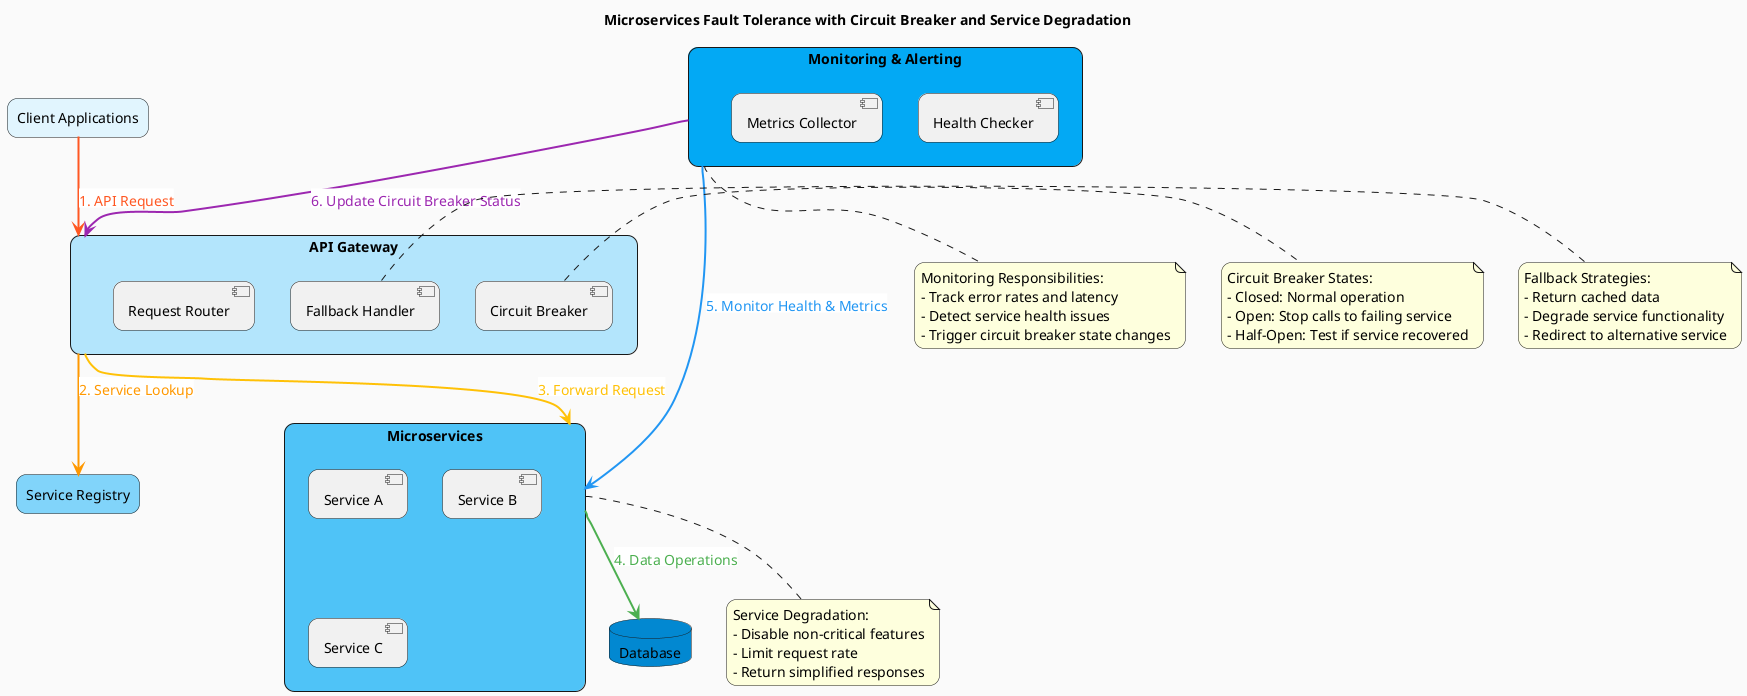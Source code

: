 @startuml Microservices Fault Tolerance Design

!define RECTANGLE class
!define STORAGE database

skinparam backgroundColor #FAFAFA
skinparam handwritten false
skinparam defaultFontName Arial
skinparam defaultFontSize 14
skinparam roundcorner 20
skinparam shadowing false

title Microservices Fault Tolerance with Circuit Breaker and Service Degradation

rectangle "Client Applications" as ClientApps #E1F5FE

rectangle "API Gateway" as APIGateway #B3E5FC {
    component "Request Router" as RequestRouter
    component "Circuit Breaker" as CircuitBreaker
    component "Fallback Handler" as FallbackHandler
}

rectangle "Service Registry" as ServiceRegistry #81D4FA

rectangle "Microservices" as Microservices #4FC3F7 {
    component "Service A" as ServiceA
    component "Service B" as ServiceB
    component "Service C" as ServiceC
}

rectangle "Monitoring & Alerting" as Monitoring #03A9F4 {
    component "Health Checker" as HealthChecker
    component "Metrics Collector" as MetricsCollector
}

database "Database" as Database #0288D1

ClientApps -[#FF5722,thickness=2]-> APIGateway : <back:#FFFFFF><color:#FF5722>1. API Request</color></back>
APIGateway -[#FF9800,thickness=2]-> ServiceRegistry : <back:#FFFFFF><color:#FF9800>2. Service Lookup</color></back>
APIGateway -[#FFC107,thickness=2]-> Microservices : <back:#FFFFFF><color:#FFC107>3. Forward Request</color></back>
Microservices -[#4CAF50,thickness=2]-> Database : <back:#FFFFFF><color:#4CAF50>4. Data Operations</color></back>
Monitoring -[#2196F3,thickness=2]-> Microservices : <back:#FFFFFF><color:#2196F3>5. Monitor Health & Metrics</color></back>
Monitoring -[#9C27B0,thickness=2]-> APIGateway : <back:#FFFFFF><color:#9C27B0>6. Update Circuit Breaker Status</color></back>

note right of CircuitBreaker
  Circuit Breaker States:
  - Closed: Normal operation
  - Open: Stop calls to failing service
  - Half-Open: Test if service recovered
end note

note right of FallbackHandler
  Fallback Strategies:
  - Return cached data
  - Degrade service functionality
  - Redirect to alternative service
end note

note bottom of Microservices
  Service Degradation:
  - Disable non-critical features
  - Limit request rate
  - Return simplified responses
end note

note bottom of Monitoring
  Monitoring Responsibilities:
  - Track error rates and latency
  - Detect service health issues
  - Trigger circuit breaker state changes
end note

@enduml

